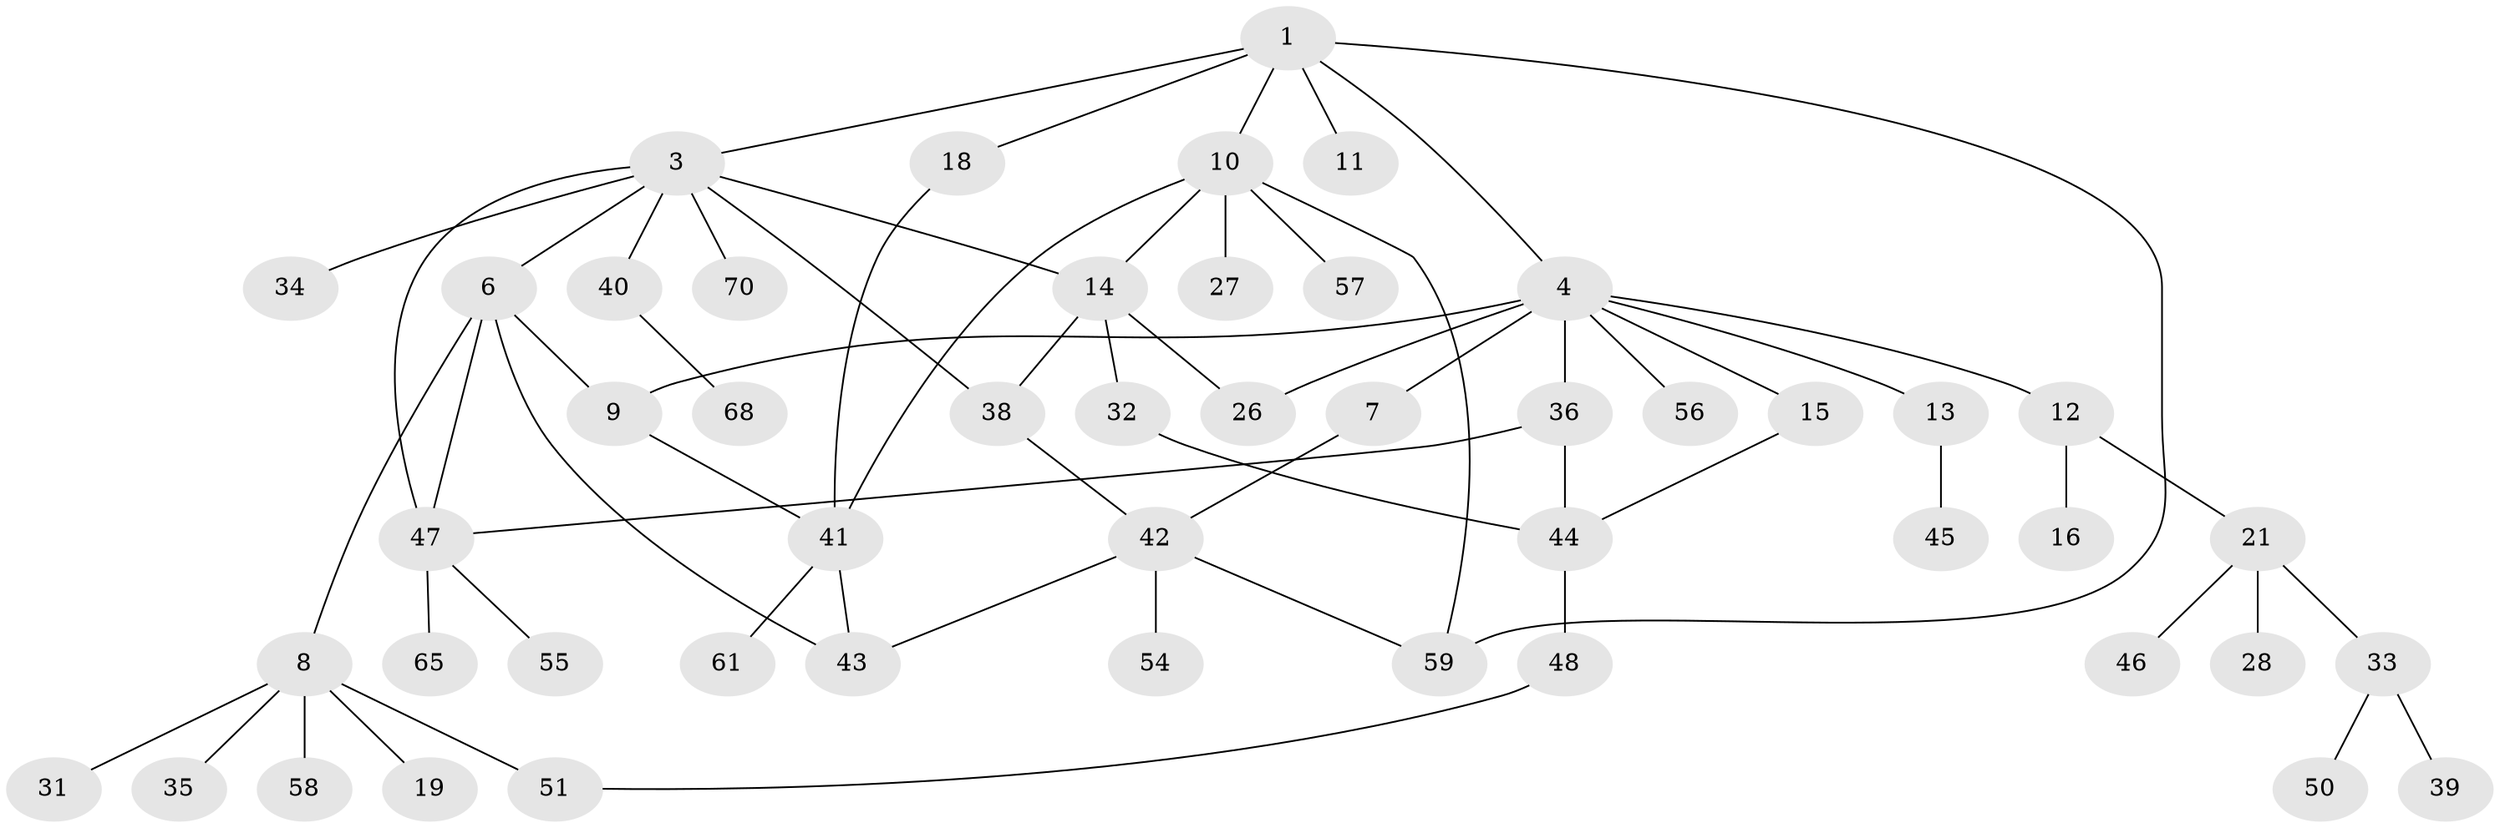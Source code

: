 // Generated by graph-tools (version 1.1) at 2025/23/03/03/25 07:23:34]
// undirected, 49 vertices, 64 edges
graph export_dot {
graph [start="1"]
  node [color=gray90,style=filled];
  1 [super="+2"];
  3 [super="+23"];
  4 [super="+5"];
  6 [super="+29"];
  7;
  8 [super="+17"];
  9 [super="+66"];
  10 [super="+24"];
  11;
  12 [super="+30"];
  13;
  14 [super="+25"];
  15 [super="+60"];
  16 [super="+64"];
  18 [super="+20"];
  19 [super="+62"];
  21 [super="+22"];
  26 [super="+52"];
  27;
  28;
  31;
  32 [super="+71"];
  33 [super="+37"];
  34;
  35;
  36;
  38;
  39;
  40;
  41 [super="+53"];
  42 [super="+72"];
  43;
  44 [super="+49"];
  45 [super="+73"];
  46;
  47 [super="+63"];
  48;
  50;
  51 [super="+69"];
  54;
  55;
  56;
  57;
  58;
  59 [super="+67"];
  61;
  65;
  68;
  70;
  1 -- 4;
  1 -- 11;
  1 -- 18;
  1 -- 59;
  1 -- 10;
  1 -- 3;
  3 -- 6;
  3 -- 14;
  3 -- 34;
  3 -- 70;
  3 -- 38;
  3 -- 40;
  3 -- 47;
  4 -- 7;
  4 -- 12;
  4 -- 13;
  4 -- 26;
  4 -- 56;
  4 -- 9;
  4 -- 36;
  4 -- 15;
  6 -- 8;
  6 -- 43;
  6 -- 9;
  6 -- 47;
  7 -- 42;
  8 -- 19;
  8 -- 51 [weight=2];
  8 -- 35;
  8 -- 58;
  8 -- 31;
  9 -- 41;
  10 -- 27;
  10 -- 59;
  10 -- 57;
  10 -- 14;
  10 -- 41;
  12 -- 16;
  12 -- 21;
  13 -- 45;
  14 -- 32;
  14 -- 26;
  14 -- 38;
  15 -- 44;
  18 -- 41;
  21 -- 28;
  21 -- 33;
  21 -- 46;
  32 -- 44;
  33 -- 39;
  33 -- 50;
  36 -- 44;
  36 -- 47;
  38 -- 42;
  40 -- 68;
  41 -- 61;
  41 -- 43;
  42 -- 54;
  42 -- 59;
  42 -- 43;
  44 -- 48;
  47 -- 55;
  47 -- 65;
  48 -- 51;
}
